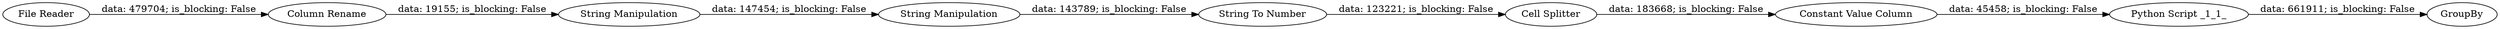 digraph {
	"3300038466924414131_2" [label="Column Rename"]
	"3300038466924414131_6" [label="String To Number"]
	"3300038466924414131_7" [label="Cell Splitter"]
	"3300038466924414131_11" [label="Constant Value Column"]
	"3300038466924414131_13" [label=GroupBy]
	"3300038466924414131_1" [label="File Reader"]
	"3300038466924414131_5" [label="String Manipulation"]
	"3300038466924414131_4" [label="String Manipulation"]
	"3300038466924414131_12" [label="Python Script _1_1_"]
	"3300038466924414131_11" -> "3300038466924414131_12" [label="data: 45458; is_blocking: False"]
	"3300038466924414131_6" -> "3300038466924414131_7" [label="data: 123221; is_blocking: False"]
	"3300038466924414131_7" -> "3300038466924414131_11" [label="data: 183668; is_blocking: False"]
	"3300038466924414131_12" -> "3300038466924414131_13" [label="data: 661911; is_blocking: False"]
	"3300038466924414131_4" -> "3300038466924414131_5" [label="data: 147454; is_blocking: False"]
	"3300038466924414131_1" -> "3300038466924414131_2" [label="data: 479704; is_blocking: False"]
	"3300038466924414131_2" -> "3300038466924414131_4" [label="data: 19155; is_blocking: False"]
	"3300038466924414131_5" -> "3300038466924414131_6" [label="data: 143789; is_blocking: False"]
	rankdir=LR
}
